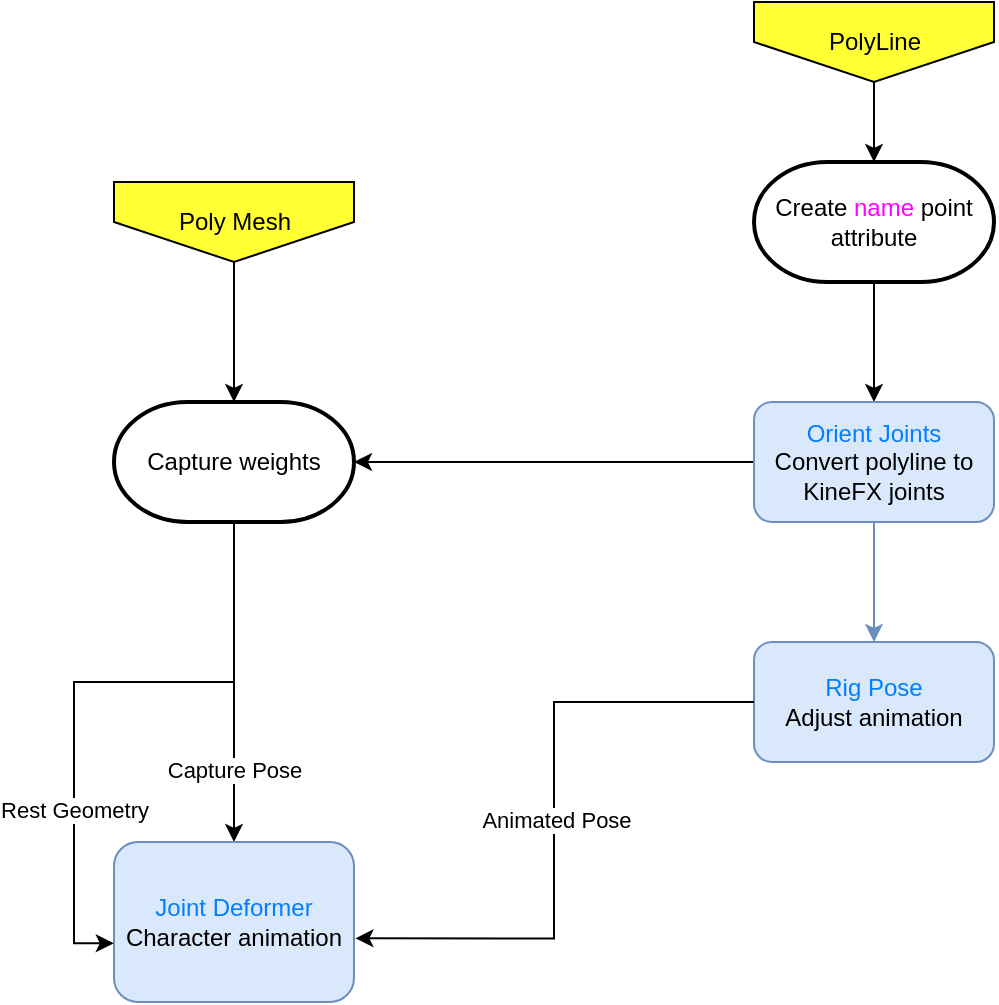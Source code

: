<mxfile version="24.0.7" type="github">
  <diagram id="C5RBs43oDa-KdzZeNtuy" name="Page-1">
    <mxGraphModel dx="1171" dy="889" grid="1" gridSize="10" guides="1" tooltips="1" connect="1" arrows="1" fold="1" page="1" pageScale="1" pageWidth="827" pageHeight="1169" math="0" shadow="0">
      <root>
        <mxCell id="WIyWlLk6GJQsqaUBKTNV-0" />
        <mxCell id="WIyWlLk6GJQsqaUBKTNV-1" parent="WIyWlLk6GJQsqaUBKTNV-0" />
        <mxCell id="wjh4HL2NTXj8xxAW0JAj-8" value="" style="edgeStyle=orthogonalEdgeStyle;rounded=0;orthogonalLoop=1;jettySize=auto;html=1;" edge="1" parent="WIyWlLk6GJQsqaUBKTNV-1" source="wjh4HL2NTXj8xxAW0JAj-3" target="wjh4HL2NTXj8xxAW0JAj-6">
          <mxGeometry relative="1" as="geometry" />
        </mxCell>
        <mxCell id="wjh4HL2NTXj8xxAW0JAj-3" value="PolyLine" style="verticalLabelPosition=middle;verticalAlign=middle;html=1;shape=offPageConnector;rounded=0;size=0.5;labelPosition=center;align=center;labelBackgroundColor=none;fillColor=#FFFF33;" vertex="1" parent="WIyWlLk6GJQsqaUBKTNV-1">
          <mxGeometry x="380" y="40" width="120" height="40" as="geometry" />
        </mxCell>
        <mxCell id="wjh4HL2NTXj8xxAW0JAj-10" value="" style="edgeStyle=orthogonalEdgeStyle;rounded=0;orthogonalLoop=1;jettySize=auto;html=1;" edge="1" parent="WIyWlLk6GJQsqaUBKTNV-1" source="wjh4HL2NTXj8xxAW0JAj-6" target="wjh4HL2NTXj8xxAW0JAj-9">
          <mxGeometry relative="1" as="geometry" />
        </mxCell>
        <mxCell id="wjh4HL2NTXj8xxAW0JAj-6" value="Create &lt;font color=&quot;#ff00ff&quot;&gt;name&lt;/font&gt; point attribute" style="strokeWidth=2;html=1;shape=mxgraph.flowchart.terminator;whiteSpace=wrap;" vertex="1" parent="WIyWlLk6GJQsqaUBKTNV-1">
          <mxGeometry x="380" y="120" width="120" height="60" as="geometry" />
        </mxCell>
        <mxCell id="wjh4HL2NTXj8xxAW0JAj-12" style="edgeStyle=orthogonalEdgeStyle;rounded=0;orthogonalLoop=1;jettySize=auto;html=1;fillColor=#dae8fc;strokeColor=#6c8ebf;" edge="1" parent="WIyWlLk6GJQsqaUBKTNV-1" source="wjh4HL2NTXj8xxAW0JAj-9" target="wjh4HL2NTXj8xxAW0JAj-11">
          <mxGeometry relative="1" as="geometry" />
        </mxCell>
        <mxCell id="wjh4HL2NTXj8xxAW0JAj-17" style="edgeStyle=orthogonalEdgeStyle;rounded=0;orthogonalLoop=1;jettySize=auto;html=1;" edge="1" parent="WIyWlLk6GJQsqaUBKTNV-1" source="wjh4HL2NTXj8xxAW0JAj-9" target="wjh4HL2NTXj8xxAW0JAj-15">
          <mxGeometry relative="1" as="geometry" />
        </mxCell>
        <mxCell id="wjh4HL2NTXj8xxAW0JAj-9" value="&lt;font color=&quot;#007fff&quot;&gt;Orient Joints&lt;/font&gt;&lt;div&gt;Convert polyline to KineFX joints&lt;/div&gt;" style="rounded=1;whiteSpace=wrap;html=1;fillColor=#dae8fc;strokeColor=#6c8ebf;" vertex="1" parent="WIyWlLk6GJQsqaUBKTNV-1">
          <mxGeometry x="380" y="240" width="120" height="60" as="geometry" />
        </mxCell>
        <mxCell id="wjh4HL2NTXj8xxAW0JAj-11" value="&lt;font color=&quot;#007fff&quot;&gt;Rig Pose&lt;/font&gt;&lt;div&gt;Adjust animation&lt;/div&gt;" style="rounded=1;whiteSpace=wrap;html=1;fillColor=#dae8fc;strokeColor=#6c8ebf;" vertex="1" parent="WIyWlLk6GJQsqaUBKTNV-1">
          <mxGeometry x="380" y="360" width="120" height="60" as="geometry" />
        </mxCell>
        <mxCell id="wjh4HL2NTXj8xxAW0JAj-16" style="edgeStyle=orthogonalEdgeStyle;rounded=0;orthogonalLoop=1;jettySize=auto;html=1;" edge="1" parent="WIyWlLk6GJQsqaUBKTNV-1" source="wjh4HL2NTXj8xxAW0JAj-13" target="wjh4HL2NTXj8xxAW0JAj-15">
          <mxGeometry relative="1" as="geometry" />
        </mxCell>
        <mxCell id="wjh4HL2NTXj8xxAW0JAj-13" value="Poly Mesh" style="verticalLabelPosition=middle;verticalAlign=middle;html=1;shape=offPageConnector;rounded=0;size=0.5;labelPosition=center;align=center;labelBackgroundColor=none;fillColor=#FFFF33;" vertex="1" parent="WIyWlLk6GJQsqaUBKTNV-1">
          <mxGeometry x="60" y="130" width="120" height="40" as="geometry" />
        </mxCell>
        <mxCell id="wjh4HL2NTXj8xxAW0JAj-27" style="edgeStyle=orthogonalEdgeStyle;rounded=0;orthogonalLoop=1;jettySize=auto;html=1;" edge="1" parent="WIyWlLk6GJQsqaUBKTNV-1" source="wjh4HL2NTXj8xxAW0JAj-15" target="wjh4HL2NTXj8xxAW0JAj-18">
          <mxGeometry relative="1" as="geometry" />
        </mxCell>
        <mxCell id="wjh4HL2NTXj8xxAW0JAj-30" value="Capture Pose" style="edgeLabel;html=1;align=center;verticalAlign=middle;resizable=0;points=[];" vertex="1" connectable="0" parent="wjh4HL2NTXj8xxAW0JAj-27">
          <mxGeometry x="0.55" relative="1" as="geometry">
            <mxPoint as="offset" />
          </mxGeometry>
        </mxCell>
        <mxCell id="wjh4HL2NTXj8xxAW0JAj-15" value="Capture weights" style="strokeWidth=2;html=1;shape=mxgraph.flowchart.terminator;whiteSpace=wrap;" vertex="1" parent="WIyWlLk6GJQsqaUBKTNV-1">
          <mxGeometry x="60" y="240" width="120" height="60" as="geometry" />
        </mxCell>
        <mxCell id="wjh4HL2NTXj8xxAW0JAj-18" value="&lt;font color=&quot;#007fff&quot;&gt;Joint Deformer&lt;/font&gt;&lt;div&gt;Character animation&lt;/div&gt;" style="rounded=1;whiteSpace=wrap;html=1;fillColor=#dae8fc;strokeColor=#6c8ebf;" vertex="1" parent="WIyWlLk6GJQsqaUBKTNV-1">
          <mxGeometry x="60" y="460" width="120" height="80" as="geometry" />
        </mxCell>
        <mxCell id="wjh4HL2NTXj8xxAW0JAj-26" style="edgeStyle=orthogonalEdgeStyle;rounded=0;orthogonalLoop=1;jettySize=auto;html=1;entryX=-0.001;entryY=0.633;entryDx=0;entryDy=0;entryPerimeter=0;" edge="1" parent="WIyWlLk6GJQsqaUBKTNV-1" source="wjh4HL2NTXj8xxAW0JAj-15" target="wjh4HL2NTXj8xxAW0JAj-18">
          <mxGeometry relative="1" as="geometry" />
        </mxCell>
        <mxCell id="wjh4HL2NTXj8xxAW0JAj-29" value="Rest Geometry" style="edgeLabel;html=1;align=center;verticalAlign=middle;resizable=0;points=[];" vertex="1" connectable="0" parent="wjh4HL2NTXj8xxAW0JAj-26">
          <mxGeometry x="0.443" relative="1" as="geometry">
            <mxPoint as="offset" />
          </mxGeometry>
        </mxCell>
        <mxCell id="wjh4HL2NTXj8xxAW0JAj-28" style="edgeStyle=orthogonalEdgeStyle;rounded=0;orthogonalLoop=1;jettySize=auto;html=1;entryX=1.006;entryY=0.602;entryDx=0;entryDy=0;entryPerimeter=0;" edge="1" parent="WIyWlLk6GJQsqaUBKTNV-1" source="wjh4HL2NTXj8xxAW0JAj-11" target="wjh4HL2NTXj8xxAW0JAj-18">
          <mxGeometry relative="1" as="geometry" />
        </mxCell>
        <mxCell id="wjh4HL2NTXj8xxAW0JAj-31" value="Animated Pose" style="edgeLabel;html=1;align=center;verticalAlign=middle;resizable=0;points=[];" vertex="1" connectable="0" parent="wjh4HL2NTXj8xxAW0JAj-28">
          <mxGeometry x="0.002" y="1" relative="1" as="geometry">
            <mxPoint as="offset" />
          </mxGeometry>
        </mxCell>
      </root>
    </mxGraphModel>
  </diagram>
</mxfile>
